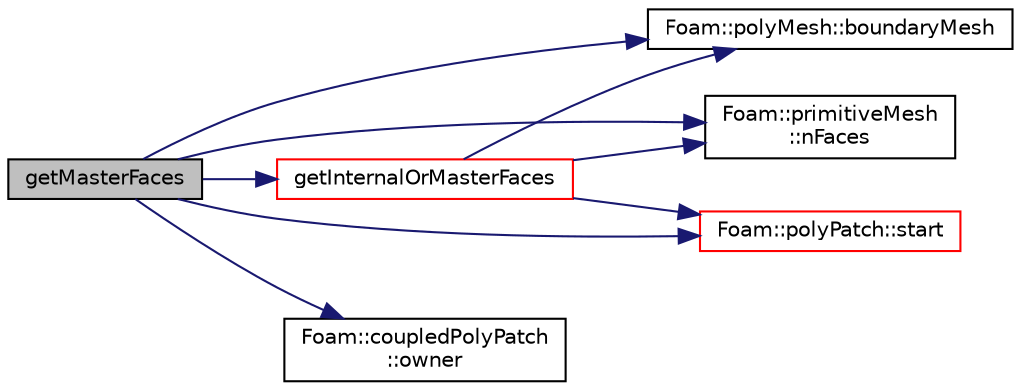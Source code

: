 digraph "getMasterFaces"
{
  bgcolor="transparent";
  edge [fontname="Helvetica",fontsize="10",labelfontname="Helvetica",labelfontsize="10"];
  node [fontname="Helvetica",fontsize="10",shape=record];
  rankdir="LR";
  Node10775 [label="getMasterFaces",height=0.2,width=0.4,color="black", fillcolor="grey75", style="filled", fontcolor="black"];
  Node10775 -> Node10776 [color="midnightblue",fontsize="10",style="solid",fontname="Helvetica"];
  Node10776 [label="Foam::polyMesh::boundaryMesh",height=0.2,width=0.4,color="black",URL="$a28565.html#a9f2b68c134340291eda6197f47f25484",tooltip="Return boundary mesh. "];
  Node10775 -> Node10777 [color="midnightblue",fontsize="10",style="solid",fontname="Helvetica"];
  Node10777 [label="getInternalOrMasterFaces",height=0.2,width=0.4,color="red",URL="$a28657.html#a974774e844482a638469208c3e1d93b2",tooltip="Get per face whether it is internal or a master of a. "];
  Node10777 -> Node10778 [color="midnightblue",fontsize="10",style="solid",fontname="Helvetica"];
  Node10778 [label="Foam::primitiveMesh\l::nFaces",height=0.2,width=0.4,color="black",URL="$a28685.html#abe602c985a3c9ffa67176e969e77ca6f"];
  Node10777 -> Node10776 [color="midnightblue",fontsize="10",style="solid",fontname="Helvetica"];
  Node10777 -> Node10780 [color="midnightblue",fontsize="10",style="solid",fontname="Helvetica"];
  Node10780 [label="Foam::polyPatch::start",height=0.2,width=0.4,color="red",URL="$a28633.html#a6bfd3e3abb11e98bdb4b98671cec1234",tooltip="Return start label of this patch in the polyMesh face list. "];
  Node10775 -> Node10778 [color="midnightblue",fontsize="10",style="solid",fontname="Helvetica"];
  Node10775 -> Node10789 [color="midnightblue",fontsize="10",style="solid",fontname="Helvetica"];
  Node10789 [label="Foam::coupledPolyPatch\l::owner",height=0.2,width=0.4,color="black",URL="$a28581.html#a84c9f008a105c7a1bc933fe760d4199b",tooltip="Does this side own the patch ? "];
  Node10775 -> Node10780 [color="midnightblue",fontsize="10",style="solid",fontname="Helvetica"];
}
